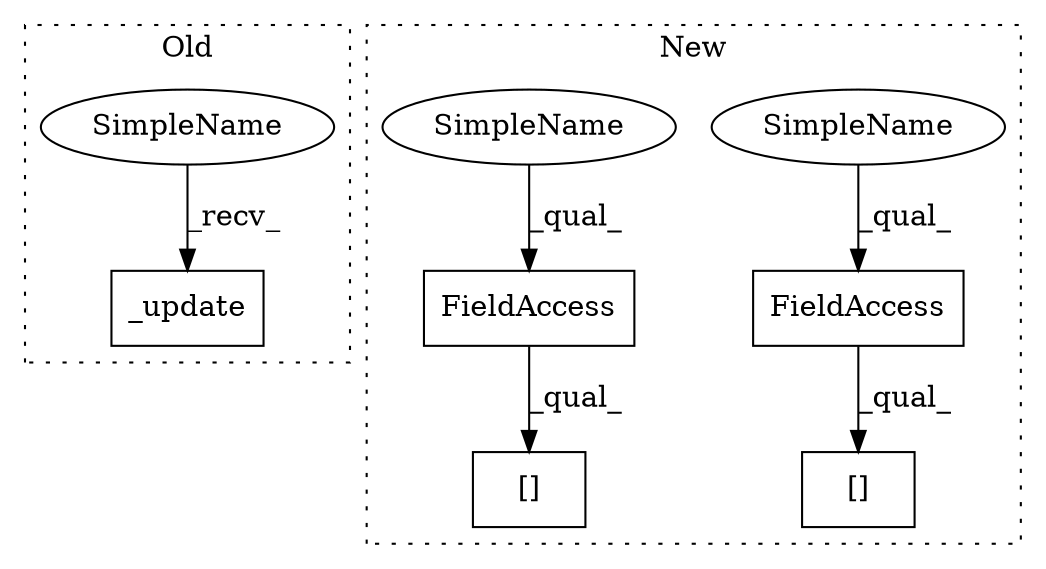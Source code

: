 digraph G {
subgraph cluster0 {
1 [label="_update" a="32" s="8683" l="9" shape="box"];
6 [label="SimpleName" a="42" s="8678" l="4" shape="ellipse"];
label = "Old";
style="dotted";
}
subgraph cluster1 {
2 [label="[]" a="2" s="9005,9043" l="22,1" shape="box"];
3 [label="FieldAccess" a="22" s="9005" l="21" shape="box"];
4 [label="FieldAccess" a="22" s="9083" l="21" shape="box"];
5 [label="[]" a="2" s="9083,9121" l="22,1" shape="box"];
7 [label="SimpleName" a="42" s="9005" l="4" shape="ellipse"];
8 [label="SimpleName" a="42" s="9083" l="4" shape="ellipse"];
label = "New";
style="dotted";
}
3 -> 2 [label="_qual_"];
4 -> 5 [label="_qual_"];
6 -> 1 [label="_recv_"];
7 -> 3 [label="_qual_"];
8 -> 4 [label="_qual_"];
}